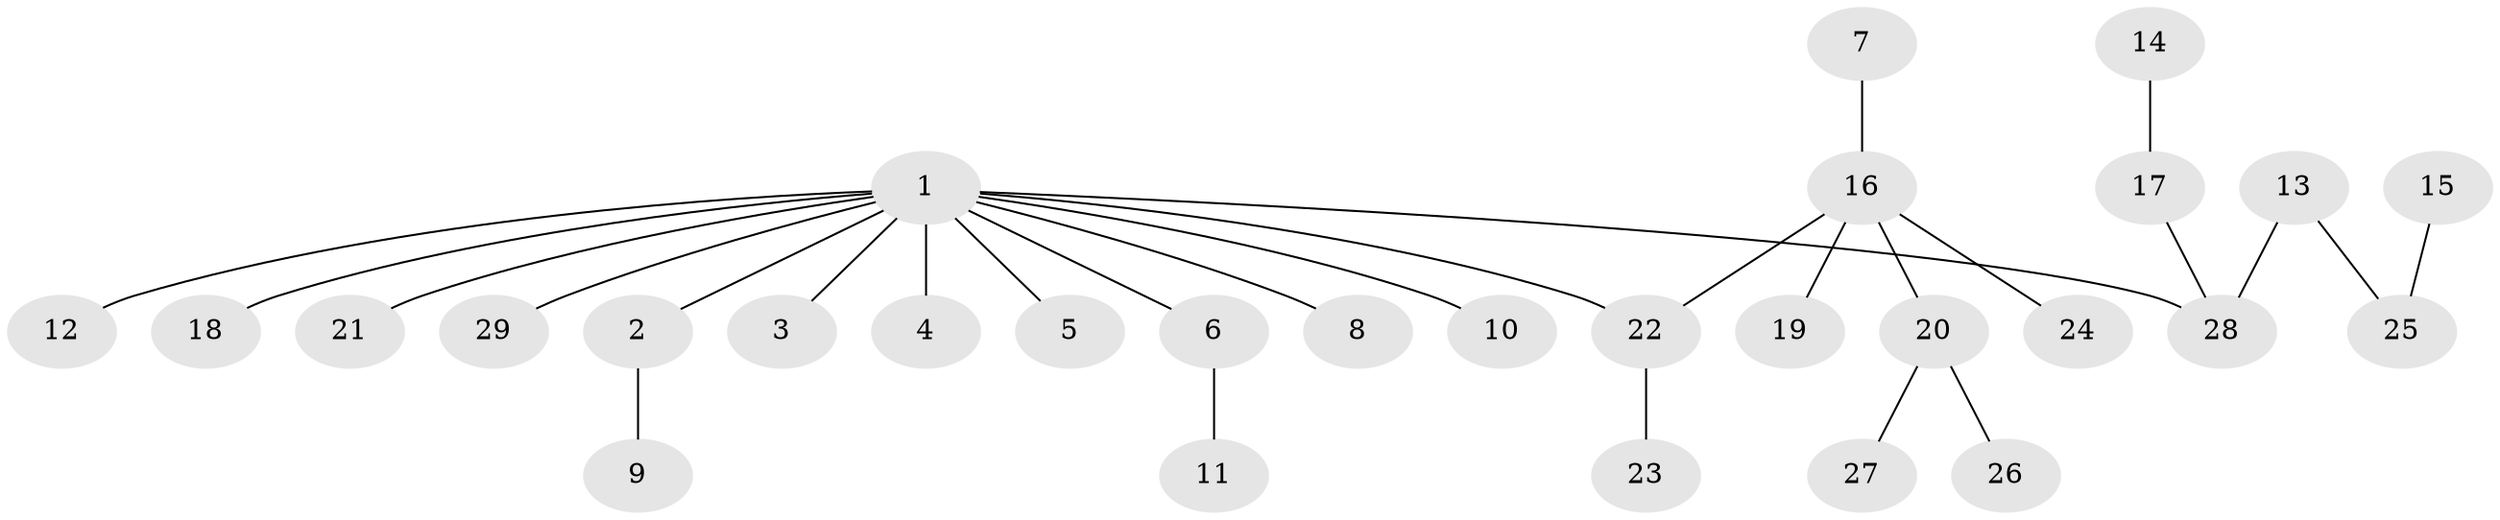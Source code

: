 // original degree distribution, {4: 0.05172413793103448, 6: 0.05172413793103448, 3: 0.10344827586206896, 5: 0.017241379310344827, 2: 0.27586206896551724, 1: 0.5}
// Generated by graph-tools (version 1.1) at 2025/26/03/09/25 03:26:31]
// undirected, 29 vertices, 28 edges
graph export_dot {
graph [start="1"]
  node [color=gray90,style=filled];
  1;
  2;
  3;
  4;
  5;
  6;
  7;
  8;
  9;
  10;
  11;
  12;
  13;
  14;
  15;
  16;
  17;
  18;
  19;
  20;
  21;
  22;
  23;
  24;
  25;
  26;
  27;
  28;
  29;
  1 -- 2 [weight=1.0];
  1 -- 3 [weight=1.0];
  1 -- 4 [weight=1.0];
  1 -- 5 [weight=1.0];
  1 -- 6 [weight=1.0];
  1 -- 8 [weight=1.0];
  1 -- 10 [weight=1.0];
  1 -- 12 [weight=1.0];
  1 -- 18 [weight=1.0];
  1 -- 21 [weight=1.0];
  1 -- 22 [weight=1.0];
  1 -- 28 [weight=1.0];
  1 -- 29 [weight=1.0];
  2 -- 9 [weight=1.0];
  6 -- 11 [weight=1.0];
  7 -- 16 [weight=1.0];
  13 -- 25 [weight=1.0];
  13 -- 28 [weight=1.0];
  14 -- 17 [weight=1.0];
  15 -- 25 [weight=1.0];
  16 -- 19 [weight=1.0];
  16 -- 20 [weight=1.0];
  16 -- 22 [weight=1.0];
  16 -- 24 [weight=1.0];
  17 -- 28 [weight=1.0];
  20 -- 26 [weight=1.0];
  20 -- 27 [weight=1.0];
  22 -- 23 [weight=1.0];
}

